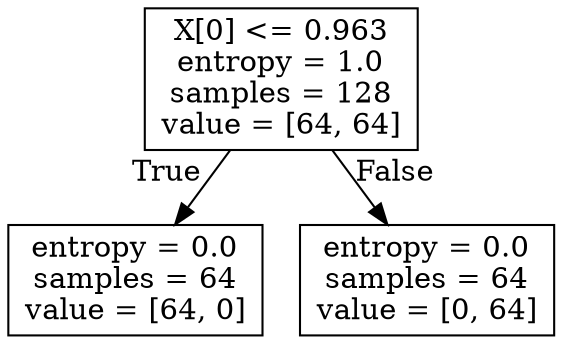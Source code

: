 digraph Tree {
node [shape=box] ;
0 [label="X[0] <= 0.963\nentropy = 1.0\nsamples = 128\nvalue = [64, 64]"] ;
1 [label="entropy = 0.0\nsamples = 64\nvalue = [64, 0]"] ;
0 -> 1 [labeldistance=2.5, labelangle=45, headlabel="True"] ;
2 [label="entropy = 0.0\nsamples = 64\nvalue = [0, 64]"] ;
0 -> 2 [labeldistance=2.5, labelangle=-45, headlabel="False"] ;
}